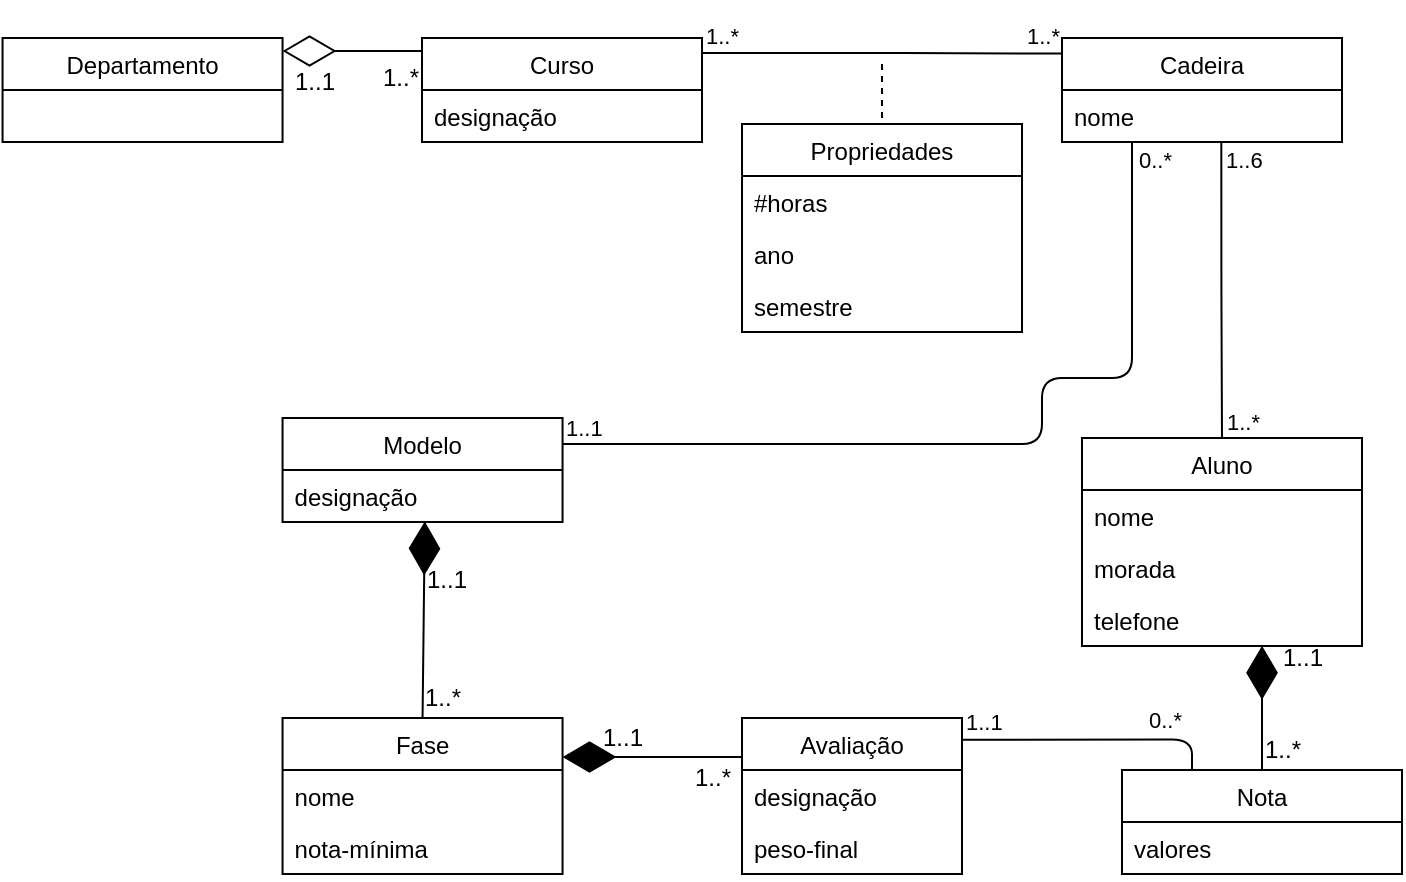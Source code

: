 <mxfile version="14.4.2" type="device"><diagram id="EUCTV9e6NHY_Ht7LHCP7" name="Page-1"><mxGraphModel dx="1662" dy="762" grid="1" gridSize="10" guides="1" tooltips="1" connect="1" arrows="1" fold="1" page="1" pageScale="1" pageWidth="827" pageHeight="1169" math="0" shadow="0"><root><mxCell id="0"/><mxCell id="1" parent="0"/><mxCell id="oRBOUPJ2QEodCHE7VN6T-1" value="Aluno" style="swimlane;fontStyle=0;childLayout=stackLayout;horizontal=1;startSize=26;fillColor=none;horizontalStack=0;resizeParent=1;resizeParentMax=0;resizeLast=0;collapsible=1;marginBottom=0;" parent="1" vertex="1"><mxGeometry x="550" y="240" width="140" height="104" as="geometry"/></mxCell><mxCell id="oRBOUPJ2QEodCHE7VN6T-2" value="nome" style="text;strokeColor=none;fillColor=none;align=left;verticalAlign=top;spacingLeft=4;spacingRight=4;overflow=hidden;rotatable=0;points=[[0,0.5],[1,0.5]];portConstraint=eastwest;" parent="oRBOUPJ2QEodCHE7VN6T-1" vertex="1"><mxGeometry y="26" width="140" height="26" as="geometry"/></mxCell><mxCell id="oRBOUPJ2QEodCHE7VN6T-3" value="morada" style="text;strokeColor=none;fillColor=none;align=left;verticalAlign=top;spacingLeft=4;spacingRight=4;overflow=hidden;rotatable=0;points=[[0,0.5],[1,0.5]];portConstraint=eastwest;" parent="oRBOUPJ2QEodCHE7VN6T-1" vertex="1"><mxGeometry y="52" width="140" height="26" as="geometry"/></mxCell><mxCell id="oRBOUPJ2QEodCHE7VN6T-4" value="telefone" style="text;strokeColor=none;fillColor=none;align=left;verticalAlign=top;spacingLeft=4;spacingRight=4;overflow=hidden;rotatable=0;points=[[0,0.5],[1,0.5]];portConstraint=eastwest;" parent="oRBOUPJ2QEodCHE7VN6T-1" vertex="1"><mxGeometry y="78" width="140" height="26" as="geometry"/></mxCell><mxCell id="oRBOUPJ2QEodCHE7VN6T-5" value="Curso" style="swimlane;fontStyle=0;childLayout=stackLayout;horizontal=1;startSize=26;fillColor=none;horizontalStack=0;resizeParent=1;resizeParentMax=0;resizeLast=0;collapsible=1;marginBottom=0;" parent="1" vertex="1"><mxGeometry x="220" y="40" width="140" height="52" as="geometry"/></mxCell><mxCell id="oRBOUPJ2QEodCHE7VN6T-6" value="designação" style="text;strokeColor=none;fillColor=none;align=left;verticalAlign=top;spacingLeft=4;spacingRight=4;overflow=hidden;rotatable=0;points=[[0,0.5],[1,0.5]];portConstraint=eastwest;" parent="oRBOUPJ2QEodCHE7VN6T-5" vertex="1"><mxGeometry y="26" width="140" height="26" as="geometry"/></mxCell><mxCell id="oRBOUPJ2QEodCHE7VN6T-9" value="Cadeira" style="swimlane;fontStyle=0;childLayout=stackLayout;horizontal=1;startSize=26;fillColor=none;horizontalStack=0;resizeParent=1;resizeParentMax=0;resizeLast=0;collapsible=1;marginBottom=0;" parent="1" vertex="1"><mxGeometry x="540" y="40" width="140" height="52" as="geometry"/></mxCell><mxCell id="oRBOUPJ2QEodCHE7VN6T-10" value="nome" style="text;strokeColor=none;fillColor=none;align=left;verticalAlign=top;spacingLeft=4;spacingRight=4;overflow=hidden;rotatable=0;points=[[0,0.5],[1,0.5]];portConstraint=eastwest;" parent="oRBOUPJ2QEodCHE7VN6T-9" vertex="1"><mxGeometry y="26" width="140" height="26" as="geometry"/></mxCell><mxCell id="oRBOUPJ2QEodCHE7VN6T-13" value="" style="endArrow=none;html=1;edgeStyle=orthogonalEdgeStyle;exitX=1.003;exitY=0.144;exitDx=0;exitDy=0;exitPerimeter=0;entryX=0.001;entryY=0.15;entryDx=0;entryDy=0;entryPerimeter=0;" parent="1" source="oRBOUPJ2QEodCHE7VN6T-5" target="oRBOUPJ2QEodCHE7VN6T-9" edge="1"><mxGeometry relative="1" as="geometry"><mxPoint x="500" y="173" as="sourcePoint"/><mxPoint x="660" y="173" as="targetPoint"/></mxGeometry></mxCell><mxCell id="oRBOUPJ2QEodCHE7VN6T-14" value="1..*" style="edgeLabel;resizable=0;html=1;align=left;verticalAlign=bottom;" parent="oRBOUPJ2QEodCHE7VN6T-13" connectable="0" vertex="1"><mxGeometry x="-1" relative="1" as="geometry"/></mxCell><mxCell id="oRBOUPJ2QEodCHE7VN6T-15" value="1..*" style="edgeLabel;resizable=0;html=1;align=right;verticalAlign=bottom;" parent="oRBOUPJ2QEodCHE7VN6T-13" connectable="0" vertex="1"><mxGeometry x="1" relative="1" as="geometry"><mxPoint x="-1" as="offset"/></mxGeometry></mxCell><mxCell id="oRBOUPJ2QEodCHE7VN6T-16" value="Propriedades" style="swimlane;fontStyle=0;childLayout=stackLayout;horizontal=1;startSize=26;fillColor=none;horizontalStack=0;resizeParent=1;resizeParentMax=0;resizeLast=0;collapsible=1;marginBottom=0;" parent="1" vertex="1"><mxGeometry x="380" y="83" width="140" height="104" as="geometry"/></mxCell><mxCell id="oRBOUPJ2QEodCHE7VN6T-17" value="#horas" style="text;strokeColor=none;fillColor=none;align=left;verticalAlign=top;spacingLeft=4;spacingRight=4;overflow=hidden;rotatable=0;points=[[0,0.5],[1,0.5]];portConstraint=eastwest;" parent="oRBOUPJ2QEodCHE7VN6T-16" vertex="1"><mxGeometry y="26" width="140" height="26" as="geometry"/></mxCell><mxCell id="oRBOUPJ2QEodCHE7VN6T-18" value="ano" style="text;strokeColor=none;fillColor=none;align=left;verticalAlign=top;spacingLeft=4;spacingRight=4;overflow=hidden;rotatable=0;points=[[0,0.5],[1,0.5]];portConstraint=eastwest;" parent="oRBOUPJ2QEodCHE7VN6T-16" vertex="1"><mxGeometry y="52" width="140" height="26" as="geometry"/></mxCell><mxCell id="oRBOUPJ2QEodCHE7VN6T-19" value="semestre" style="text;strokeColor=none;fillColor=none;align=left;verticalAlign=top;spacingLeft=4;spacingRight=4;overflow=hidden;rotatable=0;points=[[0,0.5],[1,0.5]];portConstraint=eastwest;" parent="oRBOUPJ2QEodCHE7VN6T-16" vertex="1"><mxGeometry y="78" width="140" height="26" as="geometry"/></mxCell><mxCell id="oRBOUPJ2QEodCHE7VN6T-20" value="" style="endArrow=none;dashed=1;html=1;" parent="1" edge="1"><mxGeometry width="50" height="50" relative="1" as="geometry"><mxPoint x="450" y="80" as="sourcePoint"/><mxPoint x="450" y="50" as="targetPoint"/></mxGeometry></mxCell><mxCell id="oRBOUPJ2QEodCHE7VN6T-21" value="Departamento" style="swimlane;fontStyle=0;childLayout=stackLayout;horizontal=1;startSize=26;fillColor=none;horizontalStack=0;resizeParent=1;resizeParentMax=0;resizeLast=0;collapsible=1;marginBottom=0;" parent="1" vertex="1"><mxGeometry x="10.28" y="40" width="140" height="52" as="geometry"/></mxCell><mxCell id="oRBOUPJ2QEodCHE7VN6T-28" value="" style="endArrow=diamondThin;endFill=0;endSize=24;html=1;entryX=1;entryY=0.125;entryDx=0;entryDy=0;entryPerimeter=0;exitX=0.001;exitY=0.125;exitDx=0;exitDy=0;exitPerimeter=0;" parent="1" source="oRBOUPJ2QEodCHE7VN6T-5" target="oRBOUPJ2QEodCHE7VN6T-21" edge="1"><mxGeometry width="160" relative="1" as="geometry"><mxPoint x="220" y="46" as="sourcePoint"/><mxPoint x="160" y="53" as="targetPoint"/></mxGeometry></mxCell><mxCell id="oRBOUPJ2QEodCHE7VN6T-29" value="1..*" style="text;html=1;align=center;verticalAlign=middle;resizable=0;points=[];autosize=1;" parent="1" vertex="1"><mxGeometry x="194" y="50" width="30" height="20" as="geometry"/></mxCell><mxCell id="oRBOUPJ2QEodCHE7VN6T-30" value="1..1" style="text;html=1;align=center;verticalAlign=middle;resizable=0;points=[];autosize=1;" parent="1" vertex="1"><mxGeometry x="146.28" y="52" width="40" height="20" as="geometry"/></mxCell><mxCell id="oRBOUPJ2QEodCHE7VN6T-31" value="" style="endArrow=none;html=1;edgeStyle=orthogonalEdgeStyle;entryX=0.5;entryY=0;entryDx=0;entryDy=0;exitX=0.569;exitY=0.993;exitDx=0;exitDy=0;exitPerimeter=0;" parent="1" source="oRBOUPJ2QEodCHE7VN6T-10" target="oRBOUPJ2QEodCHE7VN6T-1" edge="1"><mxGeometry relative="1" as="geometry"><mxPoint x="400" y="170" as="sourcePoint"/><mxPoint x="560" y="170" as="targetPoint"/></mxGeometry></mxCell><mxCell id="oRBOUPJ2QEodCHE7VN6T-32" value="1..6" style="edgeLabel;resizable=0;html=1;align=left;verticalAlign=bottom;" parent="oRBOUPJ2QEodCHE7VN6T-31" connectable="0" vertex="1"><mxGeometry x="-1" relative="1" as="geometry"><mxPoint y="18.18" as="offset"/></mxGeometry></mxCell><mxCell id="oRBOUPJ2QEodCHE7VN6T-33" value="1..*" style="edgeLabel;resizable=0;html=1;align=right;verticalAlign=bottom;" parent="oRBOUPJ2QEodCHE7VN6T-31" connectable="0" vertex="1"><mxGeometry x="1" relative="1" as="geometry"><mxPoint x="19" as="offset"/></mxGeometry></mxCell><mxCell id="oRBOUPJ2QEodCHE7VN6T-38" value="Avaliação" style="swimlane;fontStyle=0;childLayout=stackLayout;horizontal=1;startSize=26;fillColor=none;horizontalStack=0;resizeParent=1;resizeParentMax=0;resizeLast=0;collapsible=1;marginBottom=0;" parent="1" vertex="1"><mxGeometry x="380" y="380" width="110" height="78" as="geometry"/></mxCell><mxCell id="oRBOUPJ2QEodCHE7VN6T-39" value="designação" style="text;strokeColor=none;fillColor=none;align=left;verticalAlign=top;spacingLeft=4;spacingRight=4;overflow=hidden;rotatable=0;points=[[0,0.5],[1,0.5]];portConstraint=eastwest;" parent="oRBOUPJ2QEodCHE7VN6T-38" vertex="1"><mxGeometry y="26" width="110" height="26" as="geometry"/></mxCell><mxCell id="oRBOUPJ2QEodCHE7VN6T-40" value="peso-final" style="text;strokeColor=none;fillColor=none;align=left;verticalAlign=top;spacingLeft=4;spacingRight=4;overflow=hidden;rotatable=0;points=[[0,0.5],[1,0.5]];portConstraint=eastwest;" parent="oRBOUPJ2QEodCHE7VN6T-38" vertex="1"><mxGeometry y="52" width="110" height="26" as="geometry"/></mxCell><mxCell id="oRBOUPJ2QEodCHE7VN6T-48" value="1..1" style="text;html=1;align=center;verticalAlign=middle;resizable=0;points=[];autosize=1;" parent="1" vertex="1"><mxGeometry x="300" y="380" width="40" height="20" as="geometry"/></mxCell><mxCell id="oRBOUPJ2QEodCHE7VN6T-49" value="1..*" style="text;html=1;align=center;verticalAlign=middle;resizable=0;points=[];autosize=1;" parent="1" vertex="1"><mxGeometry x="350" y="400" width="30" height="20" as="geometry"/></mxCell><mxCell id="oRBOUPJ2QEodCHE7VN6T-50" value="Modelo" style="swimlane;fontStyle=0;childLayout=stackLayout;horizontal=1;startSize=26;fillColor=none;horizontalStack=0;resizeParent=1;resizeParentMax=0;resizeLast=0;collapsible=1;marginBottom=0;" parent="1" vertex="1"><mxGeometry x="150.28" y="230" width="140" height="52" as="geometry"/></mxCell><mxCell id="oRBOUPJ2QEodCHE7VN6T-51" value="designação" style="text;strokeColor=none;fillColor=none;align=left;verticalAlign=top;spacingLeft=4;spacingRight=4;overflow=hidden;rotatable=0;points=[[0,0.5],[1,0.5]];portConstraint=eastwest;" parent="oRBOUPJ2QEodCHE7VN6T-50" vertex="1"><mxGeometry y="26" width="140" height="26" as="geometry"/></mxCell><mxCell id="oRBOUPJ2QEodCHE7VN6T-54" value="Fase" style="swimlane;fontStyle=0;childLayout=stackLayout;horizontal=1;startSize=26;fillColor=none;horizontalStack=0;resizeParent=1;resizeParentMax=0;resizeLast=0;collapsible=1;marginBottom=0;" parent="1" vertex="1"><mxGeometry x="150.28" y="380" width="140" height="78" as="geometry"/></mxCell><mxCell id="oRBOUPJ2QEodCHE7VN6T-55" value="nome" style="text;strokeColor=none;fillColor=none;align=left;verticalAlign=top;spacingLeft=4;spacingRight=4;overflow=hidden;rotatable=0;points=[[0,0.5],[1,0.5]];portConstraint=eastwest;" parent="oRBOUPJ2QEodCHE7VN6T-54" vertex="1"><mxGeometry y="26" width="140" height="26" as="geometry"/></mxCell><mxCell id="oRBOUPJ2QEodCHE7VN6T-56" value="nota-mínima" style="text;strokeColor=none;fillColor=none;align=left;verticalAlign=top;spacingLeft=4;spacingRight=4;overflow=hidden;rotatable=0;points=[[0,0.5],[1,0.5]];portConstraint=eastwest;" parent="oRBOUPJ2QEodCHE7VN6T-54" vertex="1"><mxGeometry y="52" width="140" height="26" as="geometry"/></mxCell><mxCell id="oRBOUPJ2QEodCHE7VN6T-61" value="" style="endArrow=diamondThin;endFill=1;endSize=24;html=1;entryX=0.508;entryY=0.99;entryDx=0;entryDy=0;entryPerimeter=0;exitX=0.5;exitY=0;exitDx=0;exitDy=0;" parent="1" source="oRBOUPJ2QEodCHE7VN6T-54" target="oRBOUPJ2QEodCHE7VN6T-51" edge="1"><mxGeometry width="160" relative="1" as="geometry"><mxPoint x="90" y="300" as="sourcePoint"/><mxPoint x="250" y="300" as="targetPoint"/></mxGeometry></mxCell><mxCell id="oRBOUPJ2QEodCHE7VN6T-63" value="1..1" style="text;html=1;align=center;verticalAlign=middle;resizable=0;points=[];autosize=1;" parent="1" vertex="1"><mxGeometry x="212" y="301" width="40" height="20" as="geometry"/></mxCell><mxCell id="oRBOUPJ2QEodCHE7VN6T-64" value="1..*" style="text;html=1;align=center;verticalAlign=middle;resizable=0;points=[];autosize=1;" parent="1" vertex="1"><mxGeometry x="215" y="360" width="30" height="20" as="geometry"/></mxCell><mxCell id="oRBOUPJ2QEodCHE7VN6T-65" value="" style="endArrow=none;html=1;edgeStyle=orthogonalEdgeStyle;exitX=1;exitY=0.25;exitDx=0;exitDy=0;entryX=0.25;entryY=1;entryDx=0;entryDy=0;" parent="1" source="oRBOUPJ2QEodCHE7VN6T-50" target="oRBOUPJ2QEodCHE7VN6T-9" edge="1"><mxGeometry relative="1" as="geometry"><mxPoint x="220" y="200" as="sourcePoint"/><mxPoint x="380" y="200" as="targetPoint"/><Array as="points"><mxPoint x="530" y="243"/><mxPoint x="530" y="210"/><mxPoint x="575" y="210"/></Array></mxGeometry></mxCell><mxCell id="oRBOUPJ2QEodCHE7VN6T-66" value="1..1" style="edgeLabel;resizable=0;html=1;align=left;verticalAlign=bottom;" parent="oRBOUPJ2QEodCHE7VN6T-65" connectable="0" vertex="1"><mxGeometry x="-1" relative="1" as="geometry"/></mxCell><mxCell id="oRBOUPJ2QEodCHE7VN6T-67" value="0..*" style="edgeLabel;resizable=0;html=1;align=right;verticalAlign=bottom;" parent="oRBOUPJ2QEodCHE7VN6T-65" connectable="0" vertex="1"><mxGeometry x="1" relative="1" as="geometry"><mxPoint x="20" y="17.11" as="offset"/></mxGeometry></mxCell><mxCell id="s6AD-lxxeqtPJvVKkgUE-4" value="" style="endArrow=diamondThin;endFill=1;endSize=24;html=1;entryX=1;entryY=0.25;entryDx=0;entryDy=0;exitX=0;exitY=0.25;exitDx=0;exitDy=0;" parent="1" source="oRBOUPJ2QEodCHE7VN6T-38" target="oRBOUPJ2QEodCHE7VN6T-54" edge="1"><mxGeometry width="160" relative="1" as="geometry"><mxPoint x="350" y="320" as="sourcePoint"/><mxPoint x="510" y="320" as="targetPoint"/></mxGeometry></mxCell><mxCell id="s6AD-lxxeqtPJvVKkgUE-8" value="Nota" style="swimlane;fontStyle=0;childLayout=stackLayout;horizontal=1;startSize=26;fillColor=none;horizontalStack=0;resizeParent=1;resizeParentMax=0;resizeLast=0;collapsible=1;marginBottom=0;" parent="1" vertex="1"><mxGeometry x="570" y="406" width="140" height="52" as="geometry"/></mxCell><mxCell id="s6AD-lxxeqtPJvVKkgUE-9" value="valores" style="text;strokeColor=none;fillColor=none;align=left;verticalAlign=top;spacingLeft=4;spacingRight=4;overflow=hidden;rotatable=0;points=[[0,0.5],[1,0.5]];portConstraint=eastwest;" parent="s6AD-lxxeqtPJvVKkgUE-8" vertex="1"><mxGeometry y="26" width="140" height="26" as="geometry"/></mxCell><mxCell id="s6AD-lxxeqtPJvVKkgUE-16" value="" style="endArrow=diamondThin;endFill=1;endSize=24;html=1;entryX=0.643;entryY=0.995;entryDx=0;entryDy=0;entryPerimeter=0;exitX=0.5;exitY=0;exitDx=0;exitDy=0;" parent="1" source="s6AD-lxxeqtPJvVKkgUE-8" target="oRBOUPJ2QEodCHE7VN6T-4" edge="1"><mxGeometry width="160" relative="1" as="geometry"><mxPoint x="380" y="400" as="sourcePoint"/><mxPoint x="540" y="400" as="targetPoint"/></mxGeometry></mxCell><mxCell id="s6AD-lxxeqtPJvVKkgUE-17" value="1..1" style="text;html=1;align=center;verticalAlign=middle;resizable=0;points=[];autosize=1;" parent="1" vertex="1"><mxGeometry x="640" y="340" width="40" height="20" as="geometry"/></mxCell><mxCell id="s6AD-lxxeqtPJvVKkgUE-18" value="1..*" style="text;html=1;align=center;verticalAlign=middle;resizable=0;points=[];autosize=1;" parent="1" vertex="1"><mxGeometry x="635" y="386" width="30" height="20" as="geometry"/></mxCell><mxCell id="s6AD-lxxeqtPJvVKkgUE-19" value="" style="endArrow=none;html=1;edgeStyle=orthogonalEdgeStyle;entryX=0.25;entryY=0;entryDx=0;entryDy=0;exitX=1.002;exitY=0.139;exitDx=0;exitDy=0;exitPerimeter=0;" parent="1" source="oRBOUPJ2QEodCHE7VN6T-38" target="s6AD-lxxeqtPJvVKkgUE-8" edge="1"><mxGeometry relative="1" as="geometry"><mxPoint x="330" y="280" as="sourcePoint"/><mxPoint x="490" y="280" as="targetPoint"/></mxGeometry></mxCell><mxCell id="s6AD-lxxeqtPJvVKkgUE-20" value="1..1" style="edgeLabel;resizable=0;html=1;align=left;verticalAlign=bottom;" parent="s6AD-lxxeqtPJvVKkgUE-19" connectable="0" vertex="1"><mxGeometry x="-1" relative="1" as="geometry"/></mxCell><mxCell id="s6AD-lxxeqtPJvVKkgUE-21" value="0..*" style="edgeLabel;resizable=0;html=1;align=right;verticalAlign=bottom;" parent="s6AD-lxxeqtPJvVKkgUE-19" connectable="0" vertex="1"><mxGeometry x="1" relative="1" as="geometry"><mxPoint x="-5" y="-16.11" as="offset"/></mxGeometry></mxCell></root></mxGraphModel></diagram></mxfile>